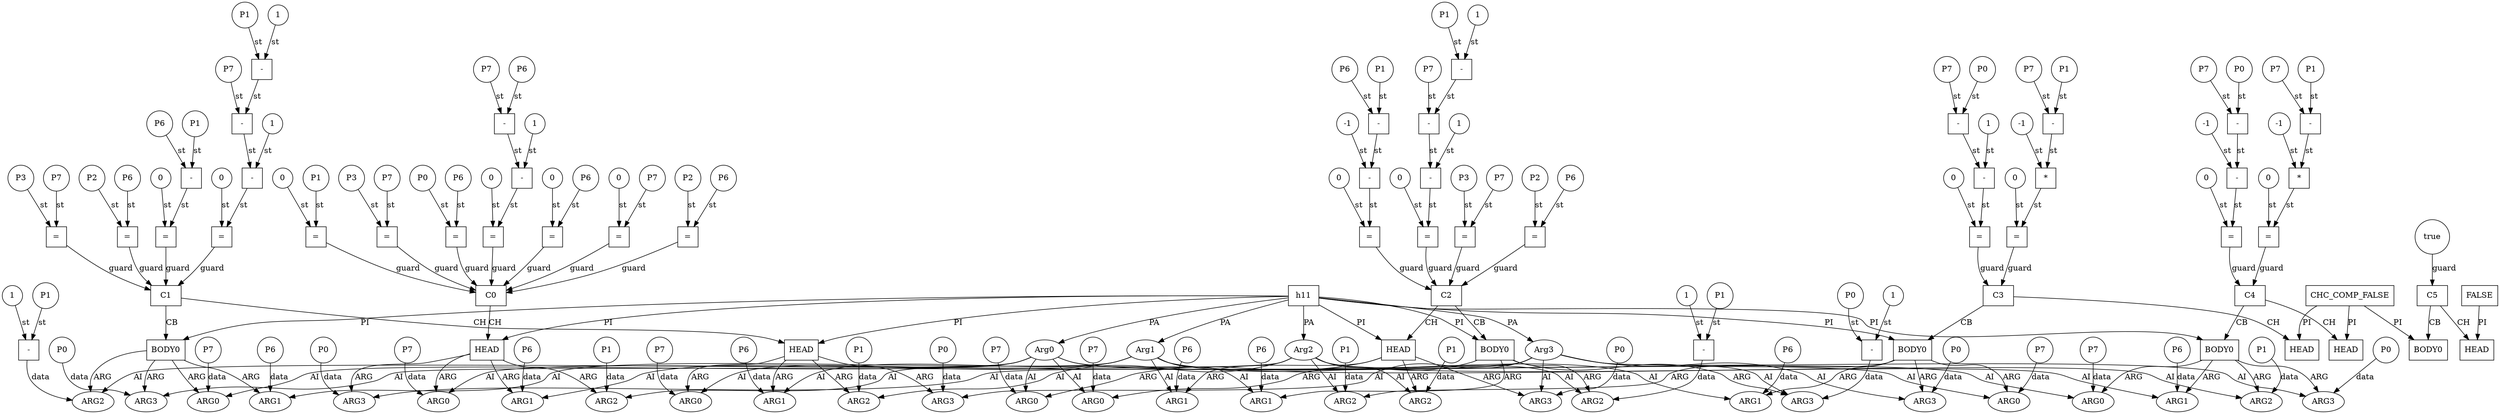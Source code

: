 // Horn Graph
digraph {
	"predicate_0" [label="h11"  nodeName="predicate_0" class=predicateName GNNNodeID=0 shape="box"]
	"predicateArgument_0" [label="Arg0"  nodeName="predicateArgument_0" class=predicateArgument GNNNodeID=1 shape="ellipse"]
		"predicate_0" -> "predicateArgument_0" [ label="PA"]
	"predicateArgument_1" [label="Arg1"  nodeName="predicateArgument_1" class=predicateArgument GNNNodeID=2 shape="ellipse"]
		"predicate_0" -> "predicateArgument_1" [ label="PA"]
	"predicateArgument_2" [label="Arg2"  nodeName="predicateArgument_2" class=predicateArgument GNNNodeID=3 shape="ellipse"]
		"predicate_0" -> "predicateArgument_2" [ label="PA"]
	"predicateArgument_3" [label="Arg3"  nodeName="predicateArgument_3" class=predicateArgument GNNNodeID=4 shape="ellipse"]
		"predicate_0" -> "predicateArgument_3" [ label="PA"]
	"predicate_1" [label="CHC_COMP_FALSE"  nodeName="predicate_1" class=predicateName GNNNodeID=5 shape="box"]
	"predicate_2" [label="FALSE"  nodeName="predicate_2" class=predicateName GNNNodeID=6 shape="box"]
	"clause_0" [label="C0"  nodeName="clause_0" class=clause GNNNodeID=7 shape="box"]
	">=_8" [label="="  nodeName=">=_8" class=operator GNNNodeID=8 shape="square"]
		">=_8" -> "clause_0" [ label="guard"]
	"0_9" [label="0"  nodeName="0_9" class=constant GNNNodeID=9 shape="circle"]
		"0_9" -> ">=_8" [ label="st"]
	"-_10" [label="-"  nodeName="-_10" class=operator GNNNodeID=10 shape="square"]
		"-_10" -> ">=_8" [ label="st"]
	"-_11" [label="-"  nodeName="-_11" class=operator GNNNodeID=11 shape="square"]
		"-_11" -> "-_10" [ label="st"]
	"P7_12" [label="P7"  nodeName="P7_12" class=symbolicConstant GNNNodeID=12 shape="circle"]
		"P7_12" -> "-_11" [ label="st"]
	"P6_13" [label="P6"  nodeName="P6_13" class=symbolicConstant GNNNodeID=13 shape="circle"]
		"P6_13" -> "-_11" [ label="st"]
	"1_14" [label="1"  nodeName="1_14" class=constant GNNNodeID=14 shape="circle"]
		"1_14" -> "-_10" [ label="st"]
	">=_15" [label="="  nodeName=">=_15" class=operator GNNNodeID=15 shape="square"]
		">=_15" -> "clause_0" [ label="guard"]
	"0_16" [label="0"  nodeName="0_16" class=constant GNNNodeID=16 shape="circle"]
		"0_16" -> ">=_15" [ label="st"]
	"P6_17" [label="P6"  nodeName="P6_17" class=symbolicConstant GNNNodeID=17 shape="circle"]
		"P6_17" -> ">=_15" [ label="st"]
	">=_18" [label="="  nodeName=">=_18" class=operator GNNNodeID=18 shape="square"]
		">=_18" -> "clause_0" [ label="guard"]
	"0_19" [label="0"  nodeName="0_19" class=constant GNNNodeID=19 shape="circle"]
		"0_19" -> ">=_18" [ label="st"]
	"P7_20" [label="P7"  nodeName="P7_20" class=symbolicConstant GNNNodeID=20 shape="circle"]
		"P7_20" -> ">=_18" [ label="st"]
	"=_21" [label="="  nodeName="=_21" class=operator GNNNodeID=21 shape="square"]
		"=_21" -> "clause_0" [ label="guard"]
	"P2_22" [label="P2"  nodeName="P2_22" class=symbolicConstant GNNNodeID=22 shape="circle"]
		"P2_22" -> "=_21" [ label="st"]
	"P6_23" [label="P6"  nodeName="P6_23" class=symbolicConstant GNNNodeID=23 shape="circle"]
		"P6_23" -> "=_21" [ label="st"]
	"=_24" [label="="  nodeName="=_24" class=operator GNNNodeID=24 shape="square"]
		"=_24" -> "clause_0" [ label="guard"]
	"0_25" [label="0"  nodeName="0_25" class=constant GNNNodeID=25 shape="circle"]
		"0_25" -> "=_24" [ label="st"]
	"P1_26" [label="P1"  nodeName="P1_26" class=symbolicConstant GNNNodeID=26 shape="circle"]
		"P1_26" -> "=_24" [ label="st"]
	"=_27" [label="="  nodeName="=_27" class=operator GNNNodeID=27 shape="square"]
		"=_27" -> "clause_0" [ label="guard"]
	"P3_28" [label="P3"  nodeName="P3_28" class=symbolicConstant GNNNodeID=28 shape="circle"]
		"P3_28" -> "=_27" [ label="st"]
	"P7_29" [label="P7"  nodeName="P7_29" class=symbolicConstant GNNNodeID=29 shape="circle"]
		"P7_29" -> "=_27" [ label="st"]
	"=_30" [label="="  nodeName="=_30" class=operator GNNNodeID=30 shape="square"]
		"=_30" -> "clause_0" [ label="guard"]
	"P0_31" [label="P0"  nodeName="P0_31" class=symbolicConstant GNNNodeID=31 shape="circle"]
		"P0_31" -> "=_30" [ label="st"]
	"P6_32" [label="P6"  nodeName="P6_32" class=symbolicConstant GNNNodeID=32 shape="circle"]
		"P6_32" -> "=_30" [ label="st"]
	"clauseHead_0" [label="HEAD"  nodeName="clauseHead_0" class=clauseHead GNNNodeID=33 shape="box"]
		"clause_0" -> "clauseHead_0" [ label="CH"]
		"predicate_0" -> "clauseHead_0" [ label="PI"]
	"clauseArgument_0" [label="ARG0"  nodeName="clauseArgument_0" class=clauseArg GNNNodeID=34 shape="ellipse"]
		"clauseHead_0" -> "clauseArgument_0" [ label="ARG"]
		"predicateArgument_0" -> "clauseArgument_0" [ label="AI"]
	"P7_35" [label="P7"  nodeName="P7_35" class=symbolicConstant GNNNodeID=35 shape="circle"]
		"P7_35" -> "clauseArgument_0" [ label="data"]
	"clauseArgument_1" [label="ARG1"  nodeName="clauseArgument_1" class=clauseArg GNNNodeID=36 shape="ellipse"]
		"clauseHead_0" -> "clauseArgument_1" [ label="ARG"]
		"predicateArgument_1" -> "clauseArgument_1" [ label="AI"]
	"P6_37" [label="P6"  nodeName="P6_37" class=symbolicConstant GNNNodeID=37 shape="circle"]
		"P6_37" -> "clauseArgument_1" [ label="data"]
	"clauseArgument_2" [label="ARG2"  nodeName="clauseArgument_2" class=clauseArg GNNNodeID=38 shape="ellipse"]
		"clauseHead_0" -> "clauseArgument_2" [ label="ARG"]
		"predicateArgument_2" -> "clauseArgument_2" [ label="AI"]
	"P1_39" [label="P1"  nodeName="P1_39" class=symbolicConstant GNNNodeID=39 shape="circle"]
		"P1_39" -> "clauseArgument_2" [ label="data"]
	"clauseArgument_3" [label="ARG3"  nodeName="clauseArgument_3" class=clauseArg GNNNodeID=40 shape="ellipse"]
		"clauseHead_0" -> "clauseArgument_3" [ label="ARG"]
		"predicateArgument_3" -> "clauseArgument_3" [ label="AI"]
	"P0_41" [label="P0"  nodeName="P0_41" class=symbolicConstant GNNNodeID=41 shape="circle"]
		"P0_41" -> "clauseArgument_3" [ label="data"]
	"clause_1" [label="C1"  nodeName="clause_1" class=clause GNNNodeID=42 shape="box"]
	">=_43" [label="="  nodeName=">=_43" class=operator GNNNodeID=43 shape="square"]
		">=_43" -> "clause_1" [ label="guard"]
	"0_44" [label="0"  nodeName="0_44" class=constant GNNNodeID=44 shape="circle"]
		"0_44" -> ">=_43" [ label="st"]
	"-_45" [label="-"  nodeName="-_45" class=operator GNNNodeID=45 shape="square"]
		"-_45" -> ">=_43" [ label="st"]
	"P6_46" [label="P6"  nodeName="P6_46" class=symbolicConstant GNNNodeID=46 shape="circle"]
		"P6_46" -> "-_45" [ label="st"]
	"P1_47" [label="P1"  nodeName="P1_47" class=symbolicConstant GNNNodeID=47 shape="circle"]
		"P1_47" -> "-_45" [ label="st"]
	">=_48" [label="="  nodeName=">=_48" class=operator GNNNodeID=48 shape="square"]
		">=_48" -> "clause_1" [ label="guard"]
	"0_49" [label="0"  nodeName="0_49" class=constant GNNNodeID=49 shape="circle"]
		"0_49" -> ">=_48" [ label="st"]
	"-_50" [label="-"  nodeName="-_50" class=operator GNNNodeID=50 shape="square"]
		"-_50" -> ">=_48" [ label="st"]
	"-_51" [label="-"  nodeName="-_51" class=operator GNNNodeID=51 shape="square"]
		"-_51" -> "-_50" [ label="st"]
	"P7_52" [label="P7"  nodeName="P7_52" class=symbolicConstant GNNNodeID=52 shape="circle"]
		"P7_52" -> "-_51" [ label="st"]
	"-_53" [label="-"  nodeName="-_53" class=operator GNNNodeID=53 shape="square"]
		"-_53" -> "-_51" [ label="st"]
	"P1_54" [label="P1"  nodeName="P1_54" class=symbolicConstant GNNNodeID=54 shape="circle"]
		"P1_54" -> "-_53" [ label="st"]
	"1_55" [label="1"  nodeName="1_55" class=constant GNNNodeID=55 shape="circle"]
		"1_55" -> "-_53" [ label="st"]
	"1_56" [label="1"  nodeName="1_56" class=constant GNNNodeID=56 shape="circle"]
		"1_56" -> "-_50" [ label="st"]
	"=_57" [label="="  nodeName="=_57" class=operator GNNNodeID=57 shape="square"]
		"=_57" -> "clause_1" [ label="guard"]
	"P3_58" [label="P3"  nodeName="P3_58" class=symbolicConstant GNNNodeID=58 shape="circle"]
		"P3_58" -> "=_57" [ label="st"]
	"P7_59" [label="P7"  nodeName="P7_59" class=symbolicConstant GNNNodeID=59 shape="circle"]
		"P7_59" -> "=_57" [ label="st"]
	"=_60" [label="="  nodeName="=_60" class=operator GNNNodeID=60 shape="square"]
		"=_60" -> "clause_1" [ label="guard"]
	"P2_61" [label="P2"  nodeName="P2_61" class=symbolicConstant GNNNodeID=61 shape="circle"]
		"P2_61" -> "=_60" [ label="st"]
	"P6_62" [label="P6"  nodeName="P6_62" class=symbolicConstant GNNNodeID=62 shape="circle"]
		"P6_62" -> "=_60" [ label="st"]
	"clauseHead_1" [label="HEAD"  nodeName="clauseHead_1" class=clauseHead GNNNodeID=63 shape="box"]
		"clause_1" -> "clauseHead_1" [ label="CH"]
		"predicate_0" -> "clauseHead_1" [ label="PI"]
	"clauseArgument_4" [label="ARG0"  nodeName="clauseArgument_4" class=clauseArg GNNNodeID=64 shape="ellipse"]
		"clauseHead_1" -> "clauseArgument_4" [ label="ARG"]
		"predicateArgument_0" -> "clauseArgument_4" [ label="AI"]
	"P7_65" [label="P7"  nodeName="P7_65" class=symbolicConstant GNNNodeID=65 shape="circle"]
		"P7_65" -> "clauseArgument_4" [ label="data"]
	"clauseArgument_5" [label="ARG1"  nodeName="clauseArgument_5" class=clauseArg GNNNodeID=66 shape="ellipse"]
		"clauseHead_1" -> "clauseArgument_5" [ label="ARG"]
		"predicateArgument_1" -> "clauseArgument_5" [ label="AI"]
	"P6_67" [label="P6"  nodeName="P6_67" class=symbolicConstant GNNNodeID=67 shape="circle"]
		"P6_67" -> "clauseArgument_5" [ label="data"]
	"clauseArgument_6" [label="ARG2"  nodeName="clauseArgument_6" class=clauseArg GNNNodeID=68 shape="ellipse"]
		"clauseHead_1" -> "clauseArgument_6" [ label="ARG"]
		"predicateArgument_2" -> "clauseArgument_6" [ label="AI"]
	"P1_69" [label="P1"  nodeName="P1_69" class=symbolicConstant GNNNodeID=69 shape="circle"]
		"P1_69" -> "clauseArgument_6" [ label="data"]
	"clauseArgument_7" [label="ARG3"  nodeName="clauseArgument_7" class=clauseArg GNNNodeID=70 shape="ellipse"]
		"clauseHead_1" -> "clauseArgument_7" [ label="ARG"]
		"predicateArgument_3" -> "clauseArgument_7" [ label="AI"]
	"P0_71" [label="P0"  nodeName="P0_71" class=symbolicConstant GNNNodeID=71 shape="circle"]
		"P0_71" -> "clauseArgument_7" [ label="data"]
	"clauseBody_0" [label="BODY0"  nodeName="clauseBody_0" class=clauseBody GNNNodeID=72 shape="box"]
		"clause_1" -> "clauseBody_0" [ label="CB"]
		"predicate_0" -> "clauseBody_0" [ label="PI"]
	"clauseArgument_8" [label="ARG0"  nodeName="clauseArgument_8" class=clauseArg GNNNodeID=73 shape="ellipse"]
		"clauseBody_0" -> "clauseArgument_8" [ label="ARG"]
		"predicateArgument_0" -> "clauseArgument_8" [ label="AI"]
	"P7_74" [label="P7"  nodeName="P7_74" class=symbolicConstant GNNNodeID=74 shape="circle"]
		"P7_74" -> "clauseArgument_8" [ label="data"]
	"clauseArgument_9" [label="ARG1"  nodeName="clauseArgument_9" class=clauseArg GNNNodeID=75 shape="ellipse"]
		"clauseBody_0" -> "clauseArgument_9" [ label="ARG"]
		"predicateArgument_1" -> "clauseArgument_9" [ label="AI"]
	"P6_76" [label="P6"  nodeName="P6_76" class=symbolicConstant GNNNodeID=76 shape="circle"]
		"P6_76" -> "clauseArgument_9" [ label="data"]
	"clauseArgument_10" [label="ARG2"  nodeName="clauseArgument_10" class=clauseArg GNNNodeID=77 shape="ellipse"]
		"clauseBody_0" -> "clauseArgument_10" [ label="ARG"]
		"predicateArgument_2" -> "clauseArgument_10" [ label="AI"]
	"-_78" [label="-"  nodeName="-_78" class=operator GNNNodeID=78 shape="square"]
		"-_78" -> "clauseArgument_10" [ label="data"]
	"P1_79" [label="P1"  nodeName="P1_79" class=symbolicConstant GNNNodeID=79 shape="circle"]
		"P1_79" -> "-_78" [ label="st"]
	"1_80" [label="1"  nodeName="1_80" class=constant GNNNodeID=80 shape="circle"]
		"1_80" -> "-_78" [ label="st"]
	"clauseArgument_11" [label="ARG3"  nodeName="clauseArgument_11" class=clauseArg GNNNodeID=81 shape="ellipse"]
		"clauseBody_0" -> "clauseArgument_11" [ label="ARG"]
		"predicateArgument_3" -> "clauseArgument_11" [ label="AI"]
	"P0_82" [label="P0"  nodeName="P0_82" class=symbolicConstant GNNNodeID=82 shape="circle"]
		"P0_82" -> "clauseArgument_11" [ label="data"]
	"clause_2" [label="C2"  nodeName="clause_2" class=clause GNNNodeID=83 shape="box"]
	">=_84" [label="="  nodeName=">=_84" class=operator GNNNodeID=84 shape="square"]
		">=_84" -> "clause_2" [ label="guard"]
	"0_85" [label="0"  nodeName="0_85" class=constant GNNNodeID=85 shape="circle"]
		"0_85" -> ">=_84" [ label="st"]
	"-_86" [label="-"  nodeName="-_86" class=operator GNNNodeID=86 shape="square"]
		"-_86" -> ">=_84" [ label="st"]
	"-1_87" [label="-1"  nodeName="-1_87" class=constant GNNNodeID=87 shape="circle"]
		"-1_87" -> "-_86" [ label="st"]
	"-_88" [label="-"  nodeName="-_88" class=operator GNNNodeID=88 shape="square"]
		"-_88" -> "-_86" [ label="st"]
	"P6_89" [label="P6"  nodeName="P6_89" class=symbolicConstant GNNNodeID=89 shape="circle"]
		"P6_89" -> "-_88" [ label="st"]
	"P1_90" [label="P1"  nodeName="P1_90" class=symbolicConstant GNNNodeID=90 shape="circle"]
		"P1_90" -> "-_88" [ label="st"]
	">=_91" [label="="  nodeName=">=_91" class=operator GNNNodeID=91 shape="square"]
		">=_91" -> "clause_2" [ label="guard"]
	"0_92" [label="0"  nodeName="0_92" class=constant GNNNodeID=92 shape="circle"]
		"0_92" -> ">=_91" [ label="st"]
	"-_93" [label="-"  nodeName="-_93" class=operator GNNNodeID=93 shape="square"]
		"-_93" -> ">=_91" [ label="st"]
	"-_94" [label="-"  nodeName="-_94" class=operator GNNNodeID=94 shape="square"]
		"-_94" -> "-_93" [ label="st"]
	"P7_95" [label="P7"  nodeName="P7_95" class=symbolicConstant GNNNodeID=95 shape="circle"]
		"P7_95" -> "-_94" [ label="st"]
	"-_96" [label="-"  nodeName="-_96" class=operator GNNNodeID=96 shape="square"]
		"-_96" -> "-_94" [ label="st"]
	"P1_97" [label="P1"  nodeName="P1_97" class=symbolicConstant GNNNodeID=97 shape="circle"]
		"P1_97" -> "-_96" [ label="st"]
	"1_98" [label="1"  nodeName="1_98" class=constant GNNNodeID=98 shape="circle"]
		"1_98" -> "-_96" [ label="st"]
	"1_99" [label="1"  nodeName="1_99" class=constant GNNNodeID=99 shape="circle"]
		"1_99" -> "-_93" [ label="st"]
	"=_100" [label="="  nodeName="=_100" class=operator GNNNodeID=100 shape="square"]
		"=_100" -> "clause_2" [ label="guard"]
	"P3_101" [label="P3"  nodeName="P3_101" class=symbolicConstant GNNNodeID=101 shape="circle"]
		"P3_101" -> "=_100" [ label="st"]
	"P7_102" [label="P7"  nodeName="P7_102" class=symbolicConstant GNNNodeID=102 shape="circle"]
		"P7_102" -> "=_100" [ label="st"]
	"=_103" [label="="  nodeName="=_103" class=operator GNNNodeID=103 shape="square"]
		"=_103" -> "clause_2" [ label="guard"]
	"P2_104" [label="P2"  nodeName="P2_104" class=symbolicConstant GNNNodeID=104 shape="circle"]
		"P2_104" -> "=_103" [ label="st"]
	"P6_105" [label="P6"  nodeName="P6_105" class=symbolicConstant GNNNodeID=105 shape="circle"]
		"P6_105" -> "=_103" [ label="st"]
	"clauseHead_2" [label="HEAD"  nodeName="clauseHead_2" class=clauseHead GNNNodeID=106 shape="box"]
		"clause_2" -> "clauseHead_2" [ label="CH"]
		"predicate_0" -> "clauseHead_2" [ label="PI"]
	"clauseArgument_12" [label="ARG0"  nodeName="clauseArgument_12" class=clauseArg GNNNodeID=107 shape="ellipse"]
		"clauseHead_2" -> "clauseArgument_12" [ label="ARG"]
		"predicateArgument_0" -> "clauseArgument_12" [ label="AI"]
	"P7_108" [label="P7"  nodeName="P7_108" class=symbolicConstant GNNNodeID=108 shape="circle"]
		"P7_108" -> "clauseArgument_12" [ label="data"]
	"clauseArgument_13" [label="ARG1"  nodeName="clauseArgument_13" class=clauseArg GNNNodeID=109 shape="ellipse"]
		"clauseHead_2" -> "clauseArgument_13" [ label="ARG"]
		"predicateArgument_1" -> "clauseArgument_13" [ label="AI"]
	"P6_110" [label="P6"  nodeName="P6_110" class=symbolicConstant GNNNodeID=110 shape="circle"]
		"P6_110" -> "clauseArgument_13" [ label="data"]
	"clauseArgument_14" [label="ARG2"  nodeName="clauseArgument_14" class=clauseArg GNNNodeID=111 shape="ellipse"]
		"clauseHead_2" -> "clauseArgument_14" [ label="ARG"]
		"predicateArgument_2" -> "clauseArgument_14" [ label="AI"]
	"P1_112" [label="P1"  nodeName="P1_112" class=symbolicConstant GNNNodeID=112 shape="circle"]
		"P1_112" -> "clauseArgument_14" [ label="data"]
	"clauseArgument_15" [label="ARG3"  nodeName="clauseArgument_15" class=clauseArg GNNNodeID=113 shape="ellipse"]
		"clauseHead_2" -> "clauseArgument_15" [ label="ARG"]
		"predicateArgument_3" -> "clauseArgument_15" [ label="AI"]
	"P0_114" [label="P0"  nodeName="P0_114" class=symbolicConstant GNNNodeID=114 shape="circle"]
		"P0_114" -> "clauseArgument_15" [ label="data"]
	"clauseBody_1" [label="BODY0"  nodeName="clauseBody_1" class=clauseBody GNNNodeID=115 shape="box"]
		"clause_2" -> "clauseBody_1" [ label="CB"]
		"predicate_0" -> "clauseBody_1" [ label="PI"]
	"clauseArgument_16" [label="ARG0"  nodeName="clauseArgument_16" class=clauseArg GNNNodeID=116 shape="ellipse"]
		"clauseBody_1" -> "clauseArgument_16" [ label="ARG"]
		"predicateArgument_0" -> "clauseArgument_16" [ label="AI"]
	"P7_117" [label="P7"  nodeName="P7_117" class=symbolicConstant GNNNodeID=117 shape="circle"]
		"P7_117" -> "clauseArgument_16" [ label="data"]
	"clauseArgument_17" [label="ARG1"  nodeName="clauseArgument_17" class=clauseArg GNNNodeID=118 shape="ellipse"]
		"clauseBody_1" -> "clauseArgument_17" [ label="ARG"]
		"predicateArgument_1" -> "clauseArgument_17" [ label="AI"]
	"P6_119" [label="P6"  nodeName="P6_119" class=symbolicConstant GNNNodeID=119 shape="circle"]
		"P6_119" -> "clauseArgument_17" [ label="data"]
	"clauseArgument_18" [label="ARG2"  nodeName="clauseArgument_18" class=clauseArg GNNNodeID=120 shape="ellipse"]
		"clauseBody_1" -> "clauseArgument_18" [ label="ARG"]
		"predicateArgument_2" -> "clauseArgument_18" [ label="AI"]
	"-_121" [label="-"  nodeName="-_121" class=operator GNNNodeID=121 shape="square"]
		"-_121" -> "clauseArgument_18" [ label="data"]
	"P1_122" [label="P1"  nodeName="P1_122" class=symbolicConstant GNNNodeID=122 shape="circle"]
		"P1_122" -> "-_121" [ label="st"]
	"1_123" [label="1"  nodeName="1_123" class=constant GNNNodeID=123 shape="circle"]
		"1_123" -> "-_121" [ label="st"]
	"clauseArgument_19" [label="ARG3"  nodeName="clauseArgument_19" class=clauseArg GNNNodeID=124 shape="ellipse"]
		"clauseBody_1" -> "clauseArgument_19" [ label="ARG"]
		"predicateArgument_3" -> "clauseArgument_19" [ label="AI"]
	"-_125" [label="-"  nodeName="-_125" class=operator GNNNodeID=125 shape="square"]
		"-_125" -> "clauseArgument_19" [ label="data"]
	"P0_126" [label="P0"  nodeName="P0_126" class=symbolicConstant GNNNodeID=126 shape="circle"]
		"P0_126" -> "-_125" [ label="st"]
	"1_127" [label="1"  nodeName="1_127" class=constant GNNNodeID=127 shape="circle"]
		"1_127" -> "-_125" [ label="st"]
	"clause_3" [label="C3"  nodeName="clause_3" class=clause GNNNodeID=128 shape="box"]
	">=_129" [label="="  nodeName=">=_129" class=operator GNNNodeID=129 shape="square"]
		">=_129" -> "clause_3" [ label="guard"]
	"0_130" [label="0"  nodeName="0_130" class=constant GNNNodeID=130 shape="circle"]
		"0_130" -> ">=_129" [ label="st"]
	"-_131" [label="-"  nodeName="-_131" class=operator GNNNodeID=131 shape="square"]
		"-_131" -> ">=_129" [ label="st"]
	"-_132" [label="-"  nodeName="-_132" class=operator GNNNodeID=132 shape="square"]
		"-_132" -> "-_131" [ label="st"]
	"P7_133" [label="P7"  nodeName="P7_133" class=symbolicConstant GNNNodeID=133 shape="circle"]
		"P7_133" -> "-_132" [ label="st"]
	"P0_134" [label="P0"  nodeName="P0_134" class=symbolicConstant GNNNodeID=134 shape="circle"]
		"P0_134" -> "-_132" [ label="st"]
	"1_135" [label="1"  nodeName="1_135" class=constant GNNNodeID=135 shape="circle"]
		"1_135" -> "-_131" [ label="st"]
	">=_136" [label="="  nodeName=">=_136" class=operator GNNNodeID=136 shape="square"]
		">=_136" -> "clause_3" [ label="guard"]
	"0_137" [label="0"  nodeName="0_137" class=constant GNNNodeID=137 shape="circle"]
		"0_137" -> ">=_136" [ label="st"]
	"*_138" [label="*"  nodeName="*_138" class=operator GNNNodeID=138 shape="square"]
		"*_138" -> ">=_136" [ label="st"]
	"-1_139" [label="-1"  nodeName="-1_139" class=constant GNNNodeID=139 shape="circle"]
		"-1_139" -> "*_138" [ label="st"]
	"-_140" [label="-"  nodeName="-_140" class=operator GNNNodeID=140 shape="square"]
		"-_140" -> "*_138" [ label="st"]
	"P7_141" [label="P7"  nodeName="P7_141" class=symbolicConstant GNNNodeID=141 shape="circle"]
		"P7_141" -> "-_140" [ label="st"]
	"P1_142" [label="P1"  nodeName="P1_142" class=symbolicConstant GNNNodeID=142 shape="circle"]
		"P1_142" -> "-_140" [ label="st"]
	"clauseHead_3" [label="HEAD"  nodeName="clauseHead_3" class=clauseHead GNNNodeID=143 shape="box"]
		"clause_3" -> "clauseHead_3" [ label="CH"]
		"predicate_1" -> "clauseHead_3" [ label="PI"]
	"clauseBody_2" [label="BODY0"  nodeName="clauseBody_2" class=clauseBody GNNNodeID=144 shape="box"]
		"clause_3" -> "clauseBody_2" [ label="CB"]
		"predicate_0" -> "clauseBody_2" [ label="PI"]
	"clauseArgument_20" [label="ARG0"  nodeName="clauseArgument_20" class=clauseArg GNNNodeID=145 shape="ellipse"]
		"clauseBody_2" -> "clauseArgument_20" [ label="ARG"]
		"predicateArgument_0" -> "clauseArgument_20" [ label="AI"]
	"P7_146" [label="P7"  nodeName="P7_146" class=symbolicConstant GNNNodeID=146 shape="circle"]
		"P7_146" -> "clauseArgument_20" [ label="data"]
	"clauseArgument_21" [label="ARG1"  nodeName="clauseArgument_21" class=clauseArg GNNNodeID=147 shape="ellipse"]
		"clauseBody_2" -> "clauseArgument_21" [ label="ARG"]
		"predicateArgument_1" -> "clauseArgument_21" [ label="AI"]
	"P6_148" [label="P6"  nodeName="P6_148" class=symbolicConstant GNNNodeID=148 shape="circle"]
		"P6_148" -> "clauseArgument_21" [ label="data"]
	"clauseArgument_22" [label="ARG2"  nodeName="clauseArgument_22" class=clauseArg GNNNodeID=149 shape="ellipse"]
		"clauseBody_2" -> "clauseArgument_22" [ label="ARG"]
		"predicateArgument_2" -> "clauseArgument_22" [ label="AI"]
	"P1_150" [label="P1"  nodeName="P1_150" class=symbolicConstant GNNNodeID=150 shape="circle"]
		"P1_150" -> "clauseArgument_22" [ label="data"]
	"clauseArgument_23" [label="ARG3"  nodeName="clauseArgument_23" class=clauseArg GNNNodeID=151 shape="ellipse"]
		"clauseBody_2" -> "clauseArgument_23" [ label="ARG"]
		"predicateArgument_3" -> "clauseArgument_23" [ label="AI"]
	"P0_152" [label="P0"  nodeName="P0_152" class=symbolicConstant GNNNodeID=152 shape="circle"]
		"P0_152" -> "clauseArgument_23" [ label="data"]
	"clause_4" [label="C4"  nodeName="clause_4" class=clause GNNNodeID=153 shape="box"]
	">=_154" [label="="  nodeName=">=_154" class=operator GNNNodeID=154 shape="square"]
		">=_154" -> "clause_4" [ label="guard"]
	"0_155" [label="0"  nodeName="0_155" class=constant GNNNodeID=155 shape="circle"]
		"0_155" -> ">=_154" [ label="st"]
	"-_156" [label="-"  nodeName="-_156" class=operator GNNNodeID=156 shape="square"]
		"-_156" -> ">=_154" [ label="st"]
	"-1_157" [label="-1"  nodeName="-1_157" class=constant GNNNodeID=157 shape="circle"]
		"-1_157" -> "-_156" [ label="st"]
	"-_158" [label="-"  nodeName="-_158" class=operator GNNNodeID=158 shape="square"]
		"-_158" -> "-_156" [ label="st"]
	"P7_159" [label="P7"  nodeName="P7_159" class=symbolicConstant GNNNodeID=159 shape="circle"]
		"P7_159" -> "-_158" [ label="st"]
	"P0_160" [label="P0"  nodeName="P0_160" class=symbolicConstant GNNNodeID=160 shape="circle"]
		"P0_160" -> "-_158" [ label="st"]
	">=_161" [label="="  nodeName=">=_161" class=operator GNNNodeID=161 shape="square"]
		">=_161" -> "clause_4" [ label="guard"]
	"0_162" [label="0"  nodeName="0_162" class=constant GNNNodeID=162 shape="circle"]
		"0_162" -> ">=_161" [ label="st"]
	"*_163" [label="*"  nodeName="*_163" class=operator GNNNodeID=163 shape="square"]
		"*_163" -> ">=_161" [ label="st"]
	"-1_164" [label="-1"  nodeName="-1_164" class=constant GNNNodeID=164 shape="circle"]
		"-1_164" -> "*_163" [ label="st"]
	"-_165" [label="-"  nodeName="-_165" class=operator GNNNodeID=165 shape="square"]
		"-_165" -> "*_163" [ label="st"]
	"P7_166" [label="P7"  nodeName="P7_166" class=symbolicConstant GNNNodeID=166 shape="circle"]
		"P7_166" -> "-_165" [ label="st"]
	"P1_167" [label="P1"  nodeName="P1_167" class=symbolicConstant GNNNodeID=167 shape="circle"]
		"P1_167" -> "-_165" [ label="st"]
	"clauseHead_4" [label="HEAD"  nodeName="clauseHead_4" class=clauseHead GNNNodeID=168 shape="box"]
		"clause_4" -> "clauseHead_4" [ label="CH"]
		"predicate_1" -> "clauseHead_4" [ label="PI"]
	"clauseBody_3" [label="BODY0"  nodeName="clauseBody_3" class=clauseBody GNNNodeID=169 shape="box"]
		"clause_4" -> "clauseBody_3" [ label="CB"]
		"predicate_0" -> "clauseBody_3" [ label="PI"]
	"clauseArgument_24" [label="ARG0"  nodeName="clauseArgument_24" class=clauseArg GNNNodeID=170 shape="ellipse"]
		"clauseBody_3" -> "clauseArgument_24" [ label="ARG"]
		"predicateArgument_0" -> "clauseArgument_24" [ label="AI"]
	"P7_171" [label="P7"  nodeName="P7_171" class=symbolicConstant GNNNodeID=171 shape="circle"]
		"P7_171" -> "clauseArgument_24" [ label="data"]
	"clauseArgument_25" [label="ARG1"  nodeName="clauseArgument_25" class=clauseArg GNNNodeID=172 shape="ellipse"]
		"clauseBody_3" -> "clauseArgument_25" [ label="ARG"]
		"predicateArgument_1" -> "clauseArgument_25" [ label="AI"]
	"P6_173" [label="P6"  nodeName="P6_173" class=symbolicConstant GNNNodeID=173 shape="circle"]
		"P6_173" -> "clauseArgument_25" [ label="data"]
	"clauseArgument_26" [label="ARG2"  nodeName="clauseArgument_26" class=clauseArg GNNNodeID=174 shape="ellipse"]
		"clauseBody_3" -> "clauseArgument_26" [ label="ARG"]
		"predicateArgument_2" -> "clauseArgument_26" [ label="AI"]
	"P1_175" [label="P1"  nodeName="P1_175" class=symbolicConstant GNNNodeID=175 shape="circle"]
		"P1_175" -> "clauseArgument_26" [ label="data"]
	"clauseArgument_27" [label="ARG3"  nodeName="clauseArgument_27" class=clauseArg GNNNodeID=176 shape="ellipse"]
		"clauseBody_3" -> "clauseArgument_27" [ label="ARG"]
		"predicateArgument_3" -> "clauseArgument_27" [ label="AI"]
	"P0_177" [label="P0"  nodeName="P0_177" class=symbolicConstant GNNNodeID=177 shape="circle"]
		"P0_177" -> "clauseArgument_27" [ label="data"]
	"clause_5" [label="C5"  nodeName="clause_5" class=clause GNNNodeID=178 shape="box"]
	"true_179" [label="true"  nodeName="true_179" class=constant GNNNodeID=179 shape="circle"]
		"true_179" -> "clause_5" [ label="guard"]
	"clauseHead_5" [label="HEAD"  nodeName="clauseHead_5" class=clauseHead GNNNodeID=180 shape="box"]
		"clause_5" -> "clauseHead_5" [ label="CH"]
		"predicate_2" -> "clauseHead_5" [ label="PI"]
	"clauseBody_4" [label="BODY0"  nodeName="clauseBody_4" class=clauseBody GNNNodeID=181 shape="box"]
		"clause_5" -> "clauseBody_4" [ label="CB"]
		"predicate_1" -> "clauseBody_4" [ label="PI"]
}
